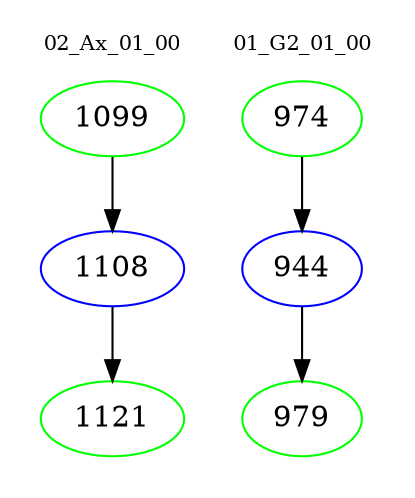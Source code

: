 digraph{
subgraph cluster_0 {
color = white
label = "02_Ax_01_00";
fontsize=10;
T0_1099 [label="1099", color="green"]
T0_1099 -> T0_1108 [color="black"]
T0_1108 [label="1108", color="blue"]
T0_1108 -> T0_1121 [color="black"]
T0_1121 [label="1121", color="green"]
}
subgraph cluster_1 {
color = white
label = "01_G2_01_00";
fontsize=10;
T1_974 [label="974", color="green"]
T1_974 -> T1_944 [color="black"]
T1_944 [label="944", color="blue"]
T1_944 -> T1_979 [color="black"]
T1_979 [label="979", color="green"]
}
}
